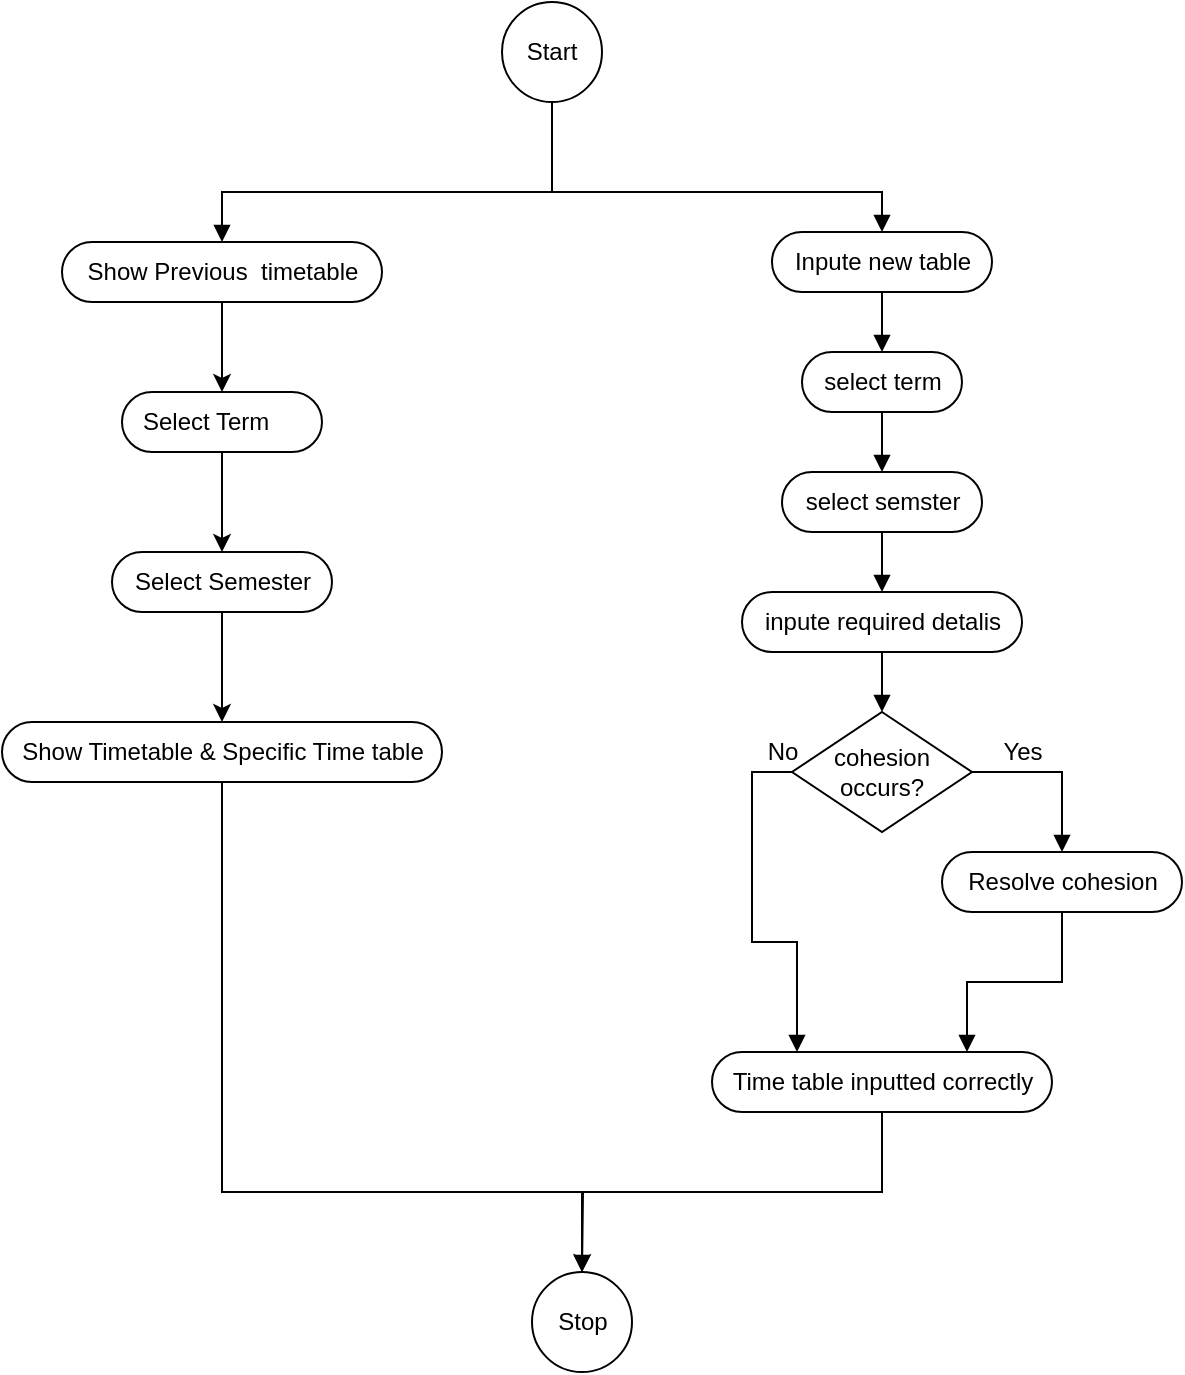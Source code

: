 <mxfile version="20.5.3"><diagram id="63mFPRgcjMQ7zvNH4YG_" name="Page-1"><mxGraphModel dx="1486" dy="759" grid="1" gridSize="10" guides="1" tooltips="1" connect="1" arrows="1" fold="1" page="1" pageScale="1" pageWidth="850" pageHeight="1100" math="0" shadow="0"><root><mxCell id="0"/><mxCell id="1" parent="0"/><mxCell id="vmuAcoKxZrc6MZ-_xpW5-97" style="edgeStyle=orthogonalEdgeStyle;rounded=0;orthogonalLoop=1;jettySize=auto;html=1;exitX=0.5;exitY=1;exitDx=0;exitDy=0;entryX=0.5;entryY=0.5;entryDx=0;entryDy=-15;fontFamily=Helvetica;fontSize=12;startArrow=none;startFill=0;endArrow=block;endFill=1;entryPerimeter=0;" edge="1" parent="1" source="vmuAcoKxZrc6MZ-_xpW5-84" target="vmuAcoKxZrc6MZ-_xpW5-100"><mxGeometry relative="1" as="geometry"><mxPoint x="590" y="160" as="targetPoint"/><Array as="points"><mxPoint x="425" y="140"/><mxPoint x="590" y="140"/></Array></mxGeometry></mxCell><mxCell id="vmuAcoKxZrc6MZ-_xpW5-98" style="edgeStyle=orthogonalEdgeStyle;rounded=0;orthogonalLoop=1;jettySize=auto;html=1;exitX=0.5;exitY=1;exitDx=0;exitDy=0;entryX=0.5;entryY=0.5;entryDx=0;entryDy=-15;fontFamily=Helvetica;fontSize=12;startArrow=none;startFill=0;endArrow=block;endFill=1;entryPerimeter=0;" edge="1" parent="1" source="vmuAcoKxZrc6MZ-_xpW5-84" target="vmuAcoKxZrc6MZ-_xpW5-101"><mxGeometry relative="1" as="geometry"><mxPoint x="260" y="160" as="targetPoint"/><Array as="points"><mxPoint x="425" y="140"/><mxPoint x="260" y="140"/></Array></mxGeometry></mxCell><mxCell id="vmuAcoKxZrc6MZ-_xpW5-84" value="Start" style="ellipse;whiteSpace=wrap;html=1;aspect=fixed;fontFamily=Helvetica;fontSize=12;fillColor=#ffffff;" vertex="1" parent="1"><mxGeometry x="400" y="45" width="50" height="50" as="geometry"/></mxCell><mxCell id="vmuAcoKxZrc6MZ-_xpW5-104" value="" style="edgeStyle=orthogonalEdgeStyle;rounded=0;orthogonalLoop=1;jettySize=auto;html=1;fontFamily=Helvetica;fontSize=12;startArrow=none;startFill=0;endArrow=block;endFill=1;" edge="1" parent="1" source="vmuAcoKxZrc6MZ-_xpW5-100" target="vmuAcoKxZrc6MZ-_xpW5-103"><mxGeometry relative="1" as="geometry"/></mxCell><mxCell id="vmuAcoKxZrc6MZ-_xpW5-100" value="Inpute new table" style="html=1;dashed=0;whitespace=wrap;shape=mxgraph.dfd.start;fontFamily=Helvetica;fontSize=12;fillColor=#FFFFFF;" vertex="1" parent="1"><mxGeometry x="535" y="160" width="110" height="30" as="geometry"/></mxCell><mxCell id="vmuAcoKxZrc6MZ-_xpW5-101" value="&lt;div style=&quot;text-align: justify;&quot;&gt;&lt;span style=&quot;background-color: initial;&quot;&gt;Show Previous&amp;nbsp; timetable&lt;/span&gt;&lt;/div&gt;" style="html=1;dashed=0;whitespace=wrap;shape=mxgraph.dfd.start;fontFamily=Helvetica;fontSize=12;fillColor=#FFFFFF;" vertex="1" parent="1"><mxGeometry x="180" y="165" width="160" height="30" as="geometry"/></mxCell><mxCell id="vmuAcoKxZrc6MZ-_xpW5-106" value="" style="edgeStyle=orthogonalEdgeStyle;rounded=0;orthogonalLoop=1;jettySize=auto;html=1;fontFamily=Helvetica;fontSize=12;startArrow=none;startFill=0;endArrow=block;endFill=1;" edge="1" parent="1" source="vmuAcoKxZrc6MZ-_xpW5-103" target="vmuAcoKxZrc6MZ-_xpW5-105"><mxGeometry relative="1" as="geometry"/></mxCell><mxCell id="vmuAcoKxZrc6MZ-_xpW5-103" value="select term" style="html=1;dashed=0;whitespace=wrap;shape=mxgraph.dfd.start;fontFamily=Helvetica;fontSize=12;fillColor=#FFFFFF;" vertex="1" parent="1"><mxGeometry x="550" y="220" width="80" height="30" as="geometry"/></mxCell><mxCell id="vmuAcoKxZrc6MZ-_xpW5-108" value="" style="edgeStyle=orthogonalEdgeStyle;rounded=0;orthogonalLoop=1;jettySize=auto;html=1;fontFamily=Helvetica;fontSize=12;startArrow=none;startFill=0;endArrow=block;endFill=1;" edge="1" parent="1" source="vmuAcoKxZrc6MZ-_xpW5-105" target="vmuAcoKxZrc6MZ-_xpW5-107"><mxGeometry relative="1" as="geometry"/></mxCell><mxCell id="vmuAcoKxZrc6MZ-_xpW5-105" value="select semster" style="html=1;dashed=0;whitespace=wrap;shape=mxgraph.dfd.start;fontFamily=Helvetica;fontSize=12;fillColor=#FFFFFF;" vertex="1" parent="1"><mxGeometry x="540" y="280" width="100" height="30" as="geometry"/></mxCell><mxCell id="vmuAcoKxZrc6MZ-_xpW5-110" value="" style="edgeStyle=orthogonalEdgeStyle;rounded=0;orthogonalLoop=1;jettySize=auto;html=1;fontFamily=Helvetica;fontSize=12;startArrow=none;startFill=0;endArrow=block;endFill=1;" edge="1" parent="1" source="vmuAcoKxZrc6MZ-_xpW5-107" target="vmuAcoKxZrc6MZ-_xpW5-109"><mxGeometry relative="1" as="geometry"/></mxCell><mxCell id="vmuAcoKxZrc6MZ-_xpW5-107" value="inpute required detalis" style="html=1;dashed=0;whitespace=wrap;shape=mxgraph.dfd.start;fontFamily=Helvetica;fontSize=12;fillColor=#FFFFFF;" vertex="1" parent="1"><mxGeometry x="520" y="340" width="140" height="30" as="geometry"/></mxCell><mxCell id="vmuAcoKxZrc6MZ-_xpW5-112" style="edgeStyle=orthogonalEdgeStyle;rounded=0;orthogonalLoop=1;jettySize=auto;html=1;exitX=1;exitY=0.5;exitDx=0;exitDy=0;entryX=0.5;entryY=0.5;entryDx=0;entryDy=-15;entryPerimeter=0;fontFamily=Helvetica;fontSize=12;startArrow=none;startFill=0;endArrow=block;endFill=1;" edge="1" parent="1" source="vmuAcoKxZrc6MZ-_xpW5-109" target="vmuAcoKxZrc6MZ-_xpW5-111"><mxGeometry relative="1" as="geometry"/></mxCell><mxCell id="vmuAcoKxZrc6MZ-_xpW5-116" style="edgeStyle=orthogonalEdgeStyle;rounded=0;orthogonalLoop=1;jettySize=auto;html=1;exitX=0;exitY=0.5;exitDx=0;exitDy=0;entryX=0.25;entryY=0;entryDx=0;entryDy=0;entryPerimeter=0;fontFamily=Helvetica;fontSize=12;startArrow=none;startFill=0;endArrow=block;endFill=1;" edge="1" parent="1" source="vmuAcoKxZrc6MZ-_xpW5-109" target="vmuAcoKxZrc6MZ-_xpW5-113"><mxGeometry relative="1" as="geometry"/></mxCell><mxCell id="vmuAcoKxZrc6MZ-_xpW5-109" value="cohesion&lt;br&gt;occurs?" style="rhombus;whiteSpace=wrap;html=1;fillColor=#FFFFFF;dashed=0;" vertex="1" parent="1"><mxGeometry x="545" y="400" width="90" height="60" as="geometry"/></mxCell><mxCell id="vmuAcoKxZrc6MZ-_xpW5-114" value="" style="edgeStyle=orthogonalEdgeStyle;rounded=0;orthogonalLoop=1;jettySize=auto;html=1;fontFamily=Helvetica;fontSize=12;startArrow=none;startFill=0;endArrow=block;endFill=1;entryX=0.75;entryY=0;entryDx=0;entryDy=0;entryPerimeter=0;" edge="1" parent="1" source="vmuAcoKxZrc6MZ-_xpW5-111" target="vmuAcoKxZrc6MZ-_xpW5-113"><mxGeometry relative="1" as="geometry"/></mxCell><mxCell id="vmuAcoKxZrc6MZ-_xpW5-111" value="&lt;span style=&quot;&quot;&gt;Resolve cohesion&lt;/span&gt;" style="html=1;dashed=0;whitespace=wrap;shape=mxgraph.dfd.start;fontFamily=Helvetica;fontSize=12;fillColor=#FFFFFF;" vertex="1" parent="1"><mxGeometry x="620" y="470" width="120" height="30" as="geometry"/></mxCell><mxCell id="vmuAcoKxZrc6MZ-_xpW5-113" value="&lt;span style=&quot;&quot;&gt;Time table inputted&amp;nbsp;correctly&lt;/span&gt;" style="html=1;dashed=0;whitespace=wrap;shape=mxgraph.dfd.start;fontFamily=Helvetica;fontSize=12;fillColor=#FFFFFF;" vertex="1" parent="1"><mxGeometry x="505" y="570" width="170" height="30" as="geometry"/></mxCell><mxCell id="vmuAcoKxZrc6MZ-_xpW5-117" value="Yes" style="text;html=1;align=center;verticalAlign=middle;resizable=0;points=[];autosize=1;strokeColor=none;fillColor=none;fontSize=12;fontFamily=Helvetica;" vertex="1" parent="1"><mxGeometry x="640" y="405" width="40" height="30" as="geometry"/></mxCell><mxCell id="vmuAcoKxZrc6MZ-_xpW5-118" value="No" style="text;html=1;align=center;verticalAlign=middle;resizable=0;points=[];autosize=1;strokeColor=none;fillColor=none;fontSize=12;fontFamily=Helvetica;" vertex="1" parent="1"><mxGeometry x="520" y="405" width="40" height="30" as="geometry"/></mxCell><mxCell id="vmuAcoKxZrc6MZ-_xpW5-122" value="" style="endArrow=classic;html=1;rounded=0;fontFamily=Helvetica;fontSize=12;exitX=0.5;exitY=0.5;exitDx=0;exitDy=15;exitPerimeter=0;" edge="1" parent="1" source="vmuAcoKxZrc6MZ-_xpW5-101"><mxGeometry width="50" height="50" relative="1" as="geometry"><mxPoint x="240" y="240" as="sourcePoint"/><mxPoint x="260" y="240" as="targetPoint"/></mxGeometry></mxCell><mxCell id="vmuAcoKxZrc6MZ-_xpW5-123" value="&lt;div style=&quot;text-align: justify;&quot;&gt;&lt;span style=&quot;background-color: initial;&quot;&gt;Select Term&lt;/span&gt;&lt;span style=&quot;background-color: initial; white-space: pre;&quot;&gt;&#9;&lt;/span&gt;&lt;/div&gt;" style="html=1;dashed=0;whitespace=wrap;shape=mxgraph.dfd.start;fontFamily=Helvetica;fontSize=12;fillColor=#FFFFFF;align=center;" vertex="1" parent="1"><mxGeometry x="210" y="240" width="100" height="30" as="geometry"/></mxCell><mxCell id="vmuAcoKxZrc6MZ-_xpW5-124" value="" style="endArrow=classic;html=1;rounded=0;fontFamily=Helvetica;fontSize=12;exitX=0.5;exitY=0.5;exitDx=0;exitDy=15;exitPerimeter=0;" edge="1" parent="1" source="vmuAcoKxZrc6MZ-_xpW5-123"><mxGeometry width="50" height="50" relative="1" as="geometry"><mxPoint x="240" y="320" as="sourcePoint"/><mxPoint x="260" y="320" as="targetPoint"/></mxGeometry></mxCell><mxCell id="vmuAcoKxZrc6MZ-_xpW5-125" value="Select Semester" style="html=1;dashed=0;whitespace=wrap;shape=mxgraph.dfd.start;fontFamily=Helvetica;fontSize=12;fillColor=#FFFFFF;" vertex="1" parent="1"><mxGeometry x="205" y="320" width="110" height="30" as="geometry"/></mxCell><mxCell id="vmuAcoKxZrc6MZ-_xpW5-126" value="" style="endArrow=classic;html=1;rounded=0;fontFamily=Helvetica;fontSize=12;exitX=0.5;exitY=0.5;exitDx=0;exitDy=15;exitPerimeter=0;entryX=0.5;entryY=0.5;entryDx=0;entryDy=-15.0;entryPerimeter=0;" edge="1" parent="1" source="vmuAcoKxZrc6MZ-_xpW5-125" target="vmuAcoKxZrc6MZ-_xpW5-127"><mxGeometry width="50" height="50" relative="1" as="geometry"><mxPoint x="240" y="400" as="sourcePoint"/><mxPoint x="260" y="400" as="targetPoint"/><Array as="points"/></mxGeometry></mxCell><mxCell id="vmuAcoKxZrc6MZ-_xpW5-133" style="edgeStyle=orthogonalEdgeStyle;rounded=0;orthogonalLoop=1;jettySize=auto;html=1;entryX=0.5;entryY=0.5;entryDx=0;entryDy=-15;entryPerimeter=0;fontFamily=Helvetica;fontSize=12;startArrow=none;startFill=0;endArrow=block;endFill=1;" edge="1" parent="1" source="vmuAcoKxZrc6MZ-_xpW5-127"><mxGeometry relative="1" as="geometry"><mxPoint x="440" y="680" as="targetPoint"/><Array as="points"><mxPoint x="260" y="640"/><mxPoint x="440" y="640"/></Array></mxGeometry></mxCell><mxCell id="vmuAcoKxZrc6MZ-_xpW5-127" value="Show Timetable &amp;amp; Specific Time table" style="html=1;dashed=0;whitespace=wrap;shape=mxgraph.dfd.start;fontFamily=Helvetica;fontSize=12;fillColor=#FFFFFF;" vertex="1" parent="1"><mxGeometry x="150" y="405" width="220" height="30" as="geometry"/></mxCell><mxCell id="vmuAcoKxZrc6MZ-_xpW5-128" value="" style="endArrow=classic;html=1;rounded=0;fontFamily=Helvetica;fontSize=12;exitX=0.5;exitY=0.5;exitDx=0;exitDy=15;exitPerimeter=0;entryX=0.5;entryY=0.5;entryDx=0;entryDy=-15;entryPerimeter=0;edgeStyle=orthogonalEdgeStyle;" edge="1" parent="1" source="vmuAcoKxZrc6MZ-_xpW5-113"><mxGeometry width="50" height="50" relative="1" as="geometry"><mxPoint x="570" y="650" as="sourcePoint"/><mxPoint x="440" y="680" as="targetPoint"/></mxGeometry></mxCell><mxCell id="vmuAcoKxZrc6MZ-_xpW5-148" value="Stop" style="shape=ellipse;html=1;dashed=0;whitespace=wrap;aspect=fixed;perimeter=ellipsePerimeter;fontFamily=Helvetica;fontSize=12;fillColor=#ffffff;" vertex="1" parent="1"><mxGeometry x="415" y="680" width="50" height="50" as="geometry"/></mxCell></root></mxGraphModel></diagram></mxfile>